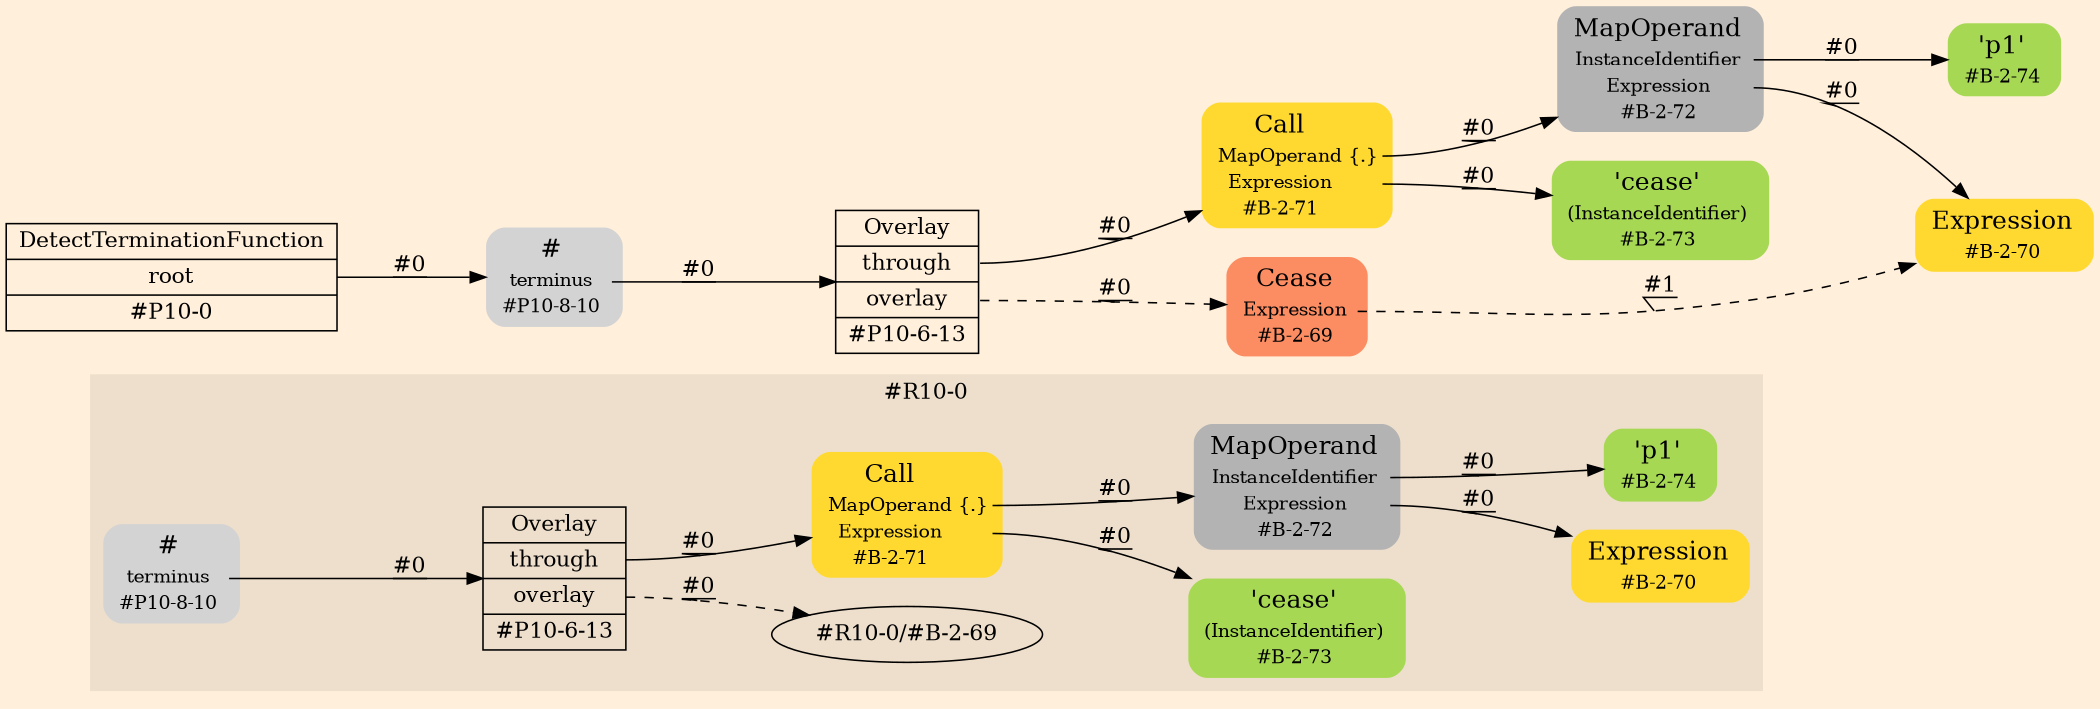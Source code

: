 digraph Inferno {
graph [
rankdir = "LR"
ranksep = 1.0
size = "14,20"
bgcolor = antiquewhite1
color = black
fontcolor = black
];
node [
];
subgraph "cluster#R10-0" {
label = "#R10-0"
style = "filled"
color = antiquewhite2
"#R10-0/#P10-8-10" [
shape = "plaintext"
label = <<TABLE BORDER="0" CELLBORDER="0" CELLSPACING="0">
 <TR>
  <TD><FONT POINT-SIZE="16.0">#</FONT></TD>
  <TD></TD>
 </TR>
 <TR>
  <TD>terminus</TD>
  <TD PORT="port0"></TD>
 </TR>
 <TR>
  <TD>#P10-8-10</TD>
  <TD PORT="port1"></TD>
 </TR>
</TABLE>>
style = "rounded,filled"
fontsize = "12"
];
"#R10-0/#B-2-70" [
shape = "plaintext"
fillcolor = "/set28/6"
label = <<TABLE BORDER="0" CELLBORDER="0" CELLSPACING="0">
 <TR>
  <TD><FONT POINT-SIZE="16.0">Expression</FONT></TD>
  <TD></TD>
 </TR>
 <TR>
  <TD>#B-2-70</TD>
  <TD PORT="port0"></TD>
 </TR>
</TABLE>>
style = "rounded,filled"
fontsize = "12"
];
"#R10-0/#B-2-71" [
shape = "plaintext"
fillcolor = "/set28/6"
label = <<TABLE BORDER="0" CELLBORDER="0" CELLSPACING="0">
 <TR>
  <TD><FONT POINT-SIZE="16.0">Call</FONT></TD>
  <TD></TD>
 </TR>
 <TR>
  <TD>MapOperand</TD>
  <TD PORT="port0">{.}</TD>
 </TR>
 <TR>
  <TD>Expression</TD>
  <TD PORT="port1"></TD>
 </TR>
 <TR>
  <TD>#B-2-71</TD>
  <TD PORT="port2"></TD>
 </TR>
</TABLE>>
style = "rounded,filled"
fontsize = "12"
];
"#R10-0/#B-2-72" [
shape = "plaintext"
fillcolor = "/set28/8"
label = <<TABLE BORDER="0" CELLBORDER="0" CELLSPACING="0">
 <TR>
  <TD><FONT POINT-SIZE="16.0">MapOperand</FONT></TD>
  <TD></TD>
 </TR>
 <TR>
  <TD>InstanceIdentifier</TD>
  <TD PORT="port0"></TD>
 </TR>
 <TR>
  <TD>Expression</TD>
  <TD PORT="port1"></TD>
 </TR>
 <TR>
  <TD>#B-2-72</TD>
  <TD PORT="port2"></TD>
 </TR>
</TABLE>>
style = "rounded,filled"
fontsize = "12"
];
"#R10-0/#P10-6-13" [
shape = "record"
fillcolor = antiquewhite2
label = "<fixed> Overlay | <port0> through | <port1> overlay | <port2> #P10-6-13"
style = "filled"
fontsize = "14"
color = black
fontcolor = black
];
"#R10-0/#B-2-73" [
shape = "plaintext"
fillcolor = "/set28/5"
label = <<TABLE BORDER="0" CELLBORDER="0" CELLSPACING="0">
 <TR>
  <TD><FONT POINT-SIZE="16.0">'cease'</FONT></TD>
  <TD></TD>
 </TR>
 <TR>
  <TD>(InstanceIdentifier)</TD>
  <TD PORT="port0"></TD>
 </TR>
 <TR>
  <TD>#B-2-73</TD>
  <TD PORT="port1"></TD>
 </TR>
</TABLE>>
style = "rounded,filled"
fontsize = "12"
];
"#R10-0/#B-2-74" [
shape = "plaintext"
fillcolor = "/set28/5"
label = <<TABLE BORDER="0" CELLBORDER="0" CELLSPACING="0">
 <TR>
  <TD><FONT POINT-SIZE="16.0">'p1'</FONT></TD>
  <TD></TD>
 </TR>
 <TR>
  <TD>#B-2-74</TD>
  <TD PORT="port0"></TD>
 </TR>
</TABLE>>
style = "rounded,filled"
fontsize = "12"
];
"#R10-0/#P10-8-10":port0 -> "#R10-0/#P10-6-13" [style="solid"
label = "#0"
decorate = true
color = black
fontcolor = black
];
"#R10-0/#B-2-71":port0 -> "#R10-0/#B-2-72" [style="solid"
label = "#0"
decorate = true
color = black
fontcolor = black
];
"#R10-0/#B-2-71":port1 -> "#R10-0/#B-2-73" [style="solid"
label = "#0"
decorate = true
color = black
fontcolor = black
];
"#R10-0/#B-2-72":port0 -> "#R10-0/#B-2-74" [style="solid"
label = "#0"
decorate = true
color = black
fontcolor = black
];
"#R10-0/#B-2-72":port1 -> "#R10-0/#B-2-70" [style="solid"
label = "#0"
decorate = true
color = black
fontcolor = black
];
"#R10-0/#P10-6-13":port0 -> "#R10-0/#B-2-71" [style="solid"
label = "#0"
decorate = true
color = black
fontcolor = black
];
"#R10-0/#P10-6-13":port1 -> "#R10-0/#B-2-69" [style="dashed"
label = "#0"
decorate = true
color = black
fontcolor = black
];
}
"CR#P10-0" [
shape = "record"
fillcolor = antiquewhite1
label = "<fixed> DetectTerminationFunction | <port0> root | <port1> #P10-0"
style = "filled"
fontsize = "14"
color = black
fontcolor = black
];
"#P10-8-10" [
shape = "plaintext"
label = <<TABLE BORDER="0" CELLBORDER="0" CELLSPACING="0">
 <TR>
  <TD><FONT POINT-SIZE="16.0">#</FONT></TD>
  <TD></TD>
 </TR>
 <TR>
  <TD>terminus</TD>
  <TD PORT="port0"></TD>
 </TR>
 <TR>
  <TD>#P10-8-10</TD>
  <TD PORT="port1"></TD>
 </TR>
</TABLE>>
style = "rounded,filled"
fontsize = "12"
];
"#P10-6-13" [
shape = "record"
fillcolor = antiquewhite1
label = "<fixed> Overlay | <port0> through | <port1> overlay | <port2> #P10-6-13"
style = "filled"
fontsize = "14"
color = black
fontcolor = black
];
"#B-2-71" [
shape = "plaintext"
fillcolor = "/set28/6"
label = <<TABLE BORDER="0" CELLBORDER="0" CELLSPACING="0">
 <TR>
  <TD><FONT POINT-SIZE="16.0">Call</FONT></TD>
  <TD></TD>
 </TR>
 <TR>
  <TD>MapOperand</TD>
  <TD PORT="port0">{.}</TD>
 </TR>
 <TR>
  <TD>Expression</TD>
  <TD PORT="port1"></TD>
 </TR>
 <TR>
  <TD>#B-2-71</TD>
  <TD PORT="port2"></TD>
 </TR>
</TABLE>>
style = "rounded,filled"
fontsize = "12"
];
"#B-2-72" [
shape = "plaintext"
fillcolor = "/set28/8"
label = <<TABLE BORDER="0" CELLBORDER="0" CELLSPACING="0">
 <TR>
  <TD><FONT POINT-SIZE="16.0">MapOperand</FONT></TD>
  <TD></TD>
 </TR>
 <TR>
  <TD>InstanceIdentifier</TD>
  <TD PORT="port0"></TD>
 </TR>
 <TR>
  <TD>Expression</TD>
  <TD PORT="port1"></TD>
 </TR>
 <TR>
  <TD>#B-2-72</TD>
  <TD PORT="port2"></TD>
 </TR>
</TABLE>>
style = "rounded,filled"
fontsize = "12"
];
"#B-2-74" [
shape = "plaintext"
fillcolor = "/set28/5"
label = <<TABLE BORDER="0" CELLBORDER="0" CELLSPACING="0">
 <TR>
  <TD><FONT POINT-SIZE="16.0">'p1'</FONT></TD>
  <TD></TD>
 </TR>
 <TR>
  <TD>#B-2-74</TD>
  <TD PORT="port0"></TD>
 </TR>
</TABLE>>
style = "rounded,filled"
fontsize = "12"
];
"#B-2-70" [
shape = "plaintext"
fillcolor = "/set28/6"
label = <<TABLE BORDER="0" CELLBORDER="0" CELLSPACING="0">
 <TR>
  <TD><FONT POINT-SIZE="16.0">Expression</FONT></TD>
  <TD></TD>
 </TR>
 <TR>
  <TD>#B-2-70</TD>
  <TD PORT="port0"></TD>
 </TR>
</TABLE>>
style = "rounded,filled"
fontsize = "12"
];
"#B-2-73" [
shape = "plaintext"
fillcolor = "/set28/5"
label = <<TABLE BORDER="0" CELLBORDER="0" CELLSPACING="0">
 <TR>
  <TD><FONT POINT-SIZE="16.0">'cease'</FONT></TD>
  <TD></TD>
 </TR>
 <TR>
  <TD>(InstanceIdentifier)</TD>
  <TD PORT="port0"></TD>
 </TR>
 <TR>
  <TD>#B-2-73</TD>
  <TD PORT="port1"></TD>
 </TR>
</TABLE>>
style = "rounded,filled"
fontsize = "12"
];
"#B-2-69" [
shape = "plaintext"
fillcolor = "/set28/2"
label = <<TABLE BORDER="0" CELLBORDER="0" CELLSPACING="0">
 <TR>
  <TD><FONT POINT-SIZE="16.0">Cease</FONT></TD>
  <TD></TD>
 </TR>
 <TR>
  <TD>Expression</TD>
  <TD PORT="port0"></TD>
 </TR>
 <TR>
  <TD>#B-2-69</TD>
  <TD PORT="port1"></TD>
 </TR>
</TABLE>>
style = "rounded,filled"
fontsize = "12"
];
"CR#P10-0":port0 -> "#P10-8-10" [style="solid"
label = "#0"
decorate = true
color = black
fontcolor = black
];
"#P10-8-10":port0 -> "#P10-6-13" [style="solid"
label = "#0"
decorate = true
color = black
fontcolor = black
];
"#P10-6-13":port0 -> "#B-2-71" [style="solid"
label = "#0"
decorate = true
color = black
fontcolor = black
];
"#P10-6-13":port1 -> "#B-2-69" [style="dashed"
label = "#0"
decorate = true
color = black
fontcolor = black
];
"#B-2-71":port0 -> "#B-2-72" [style="solid"
label = "#0"
decorate = true
color = black
fontcolor = black
];
"#B-2-71":port1 -> "#B-2-73" [style="solid"
label = "#0"
decorate = true
color = black
fontcolor = black
];
"#B-2-72":port0 -> "#B-2-74" [style="solid"
label = "#0"
decorate = true
color = black
fontcolor = black
];
"#B-2-72":port1 -> "#B-2-70" [style="solid"
label = "#0"
decorate = true
color = black
fontcolor = black
];
"#B-2-69":port0 -> "#B-2-70" [style="dashed"
label = "#1"
decorate = true
color = black
fontcolor = black
];
}
